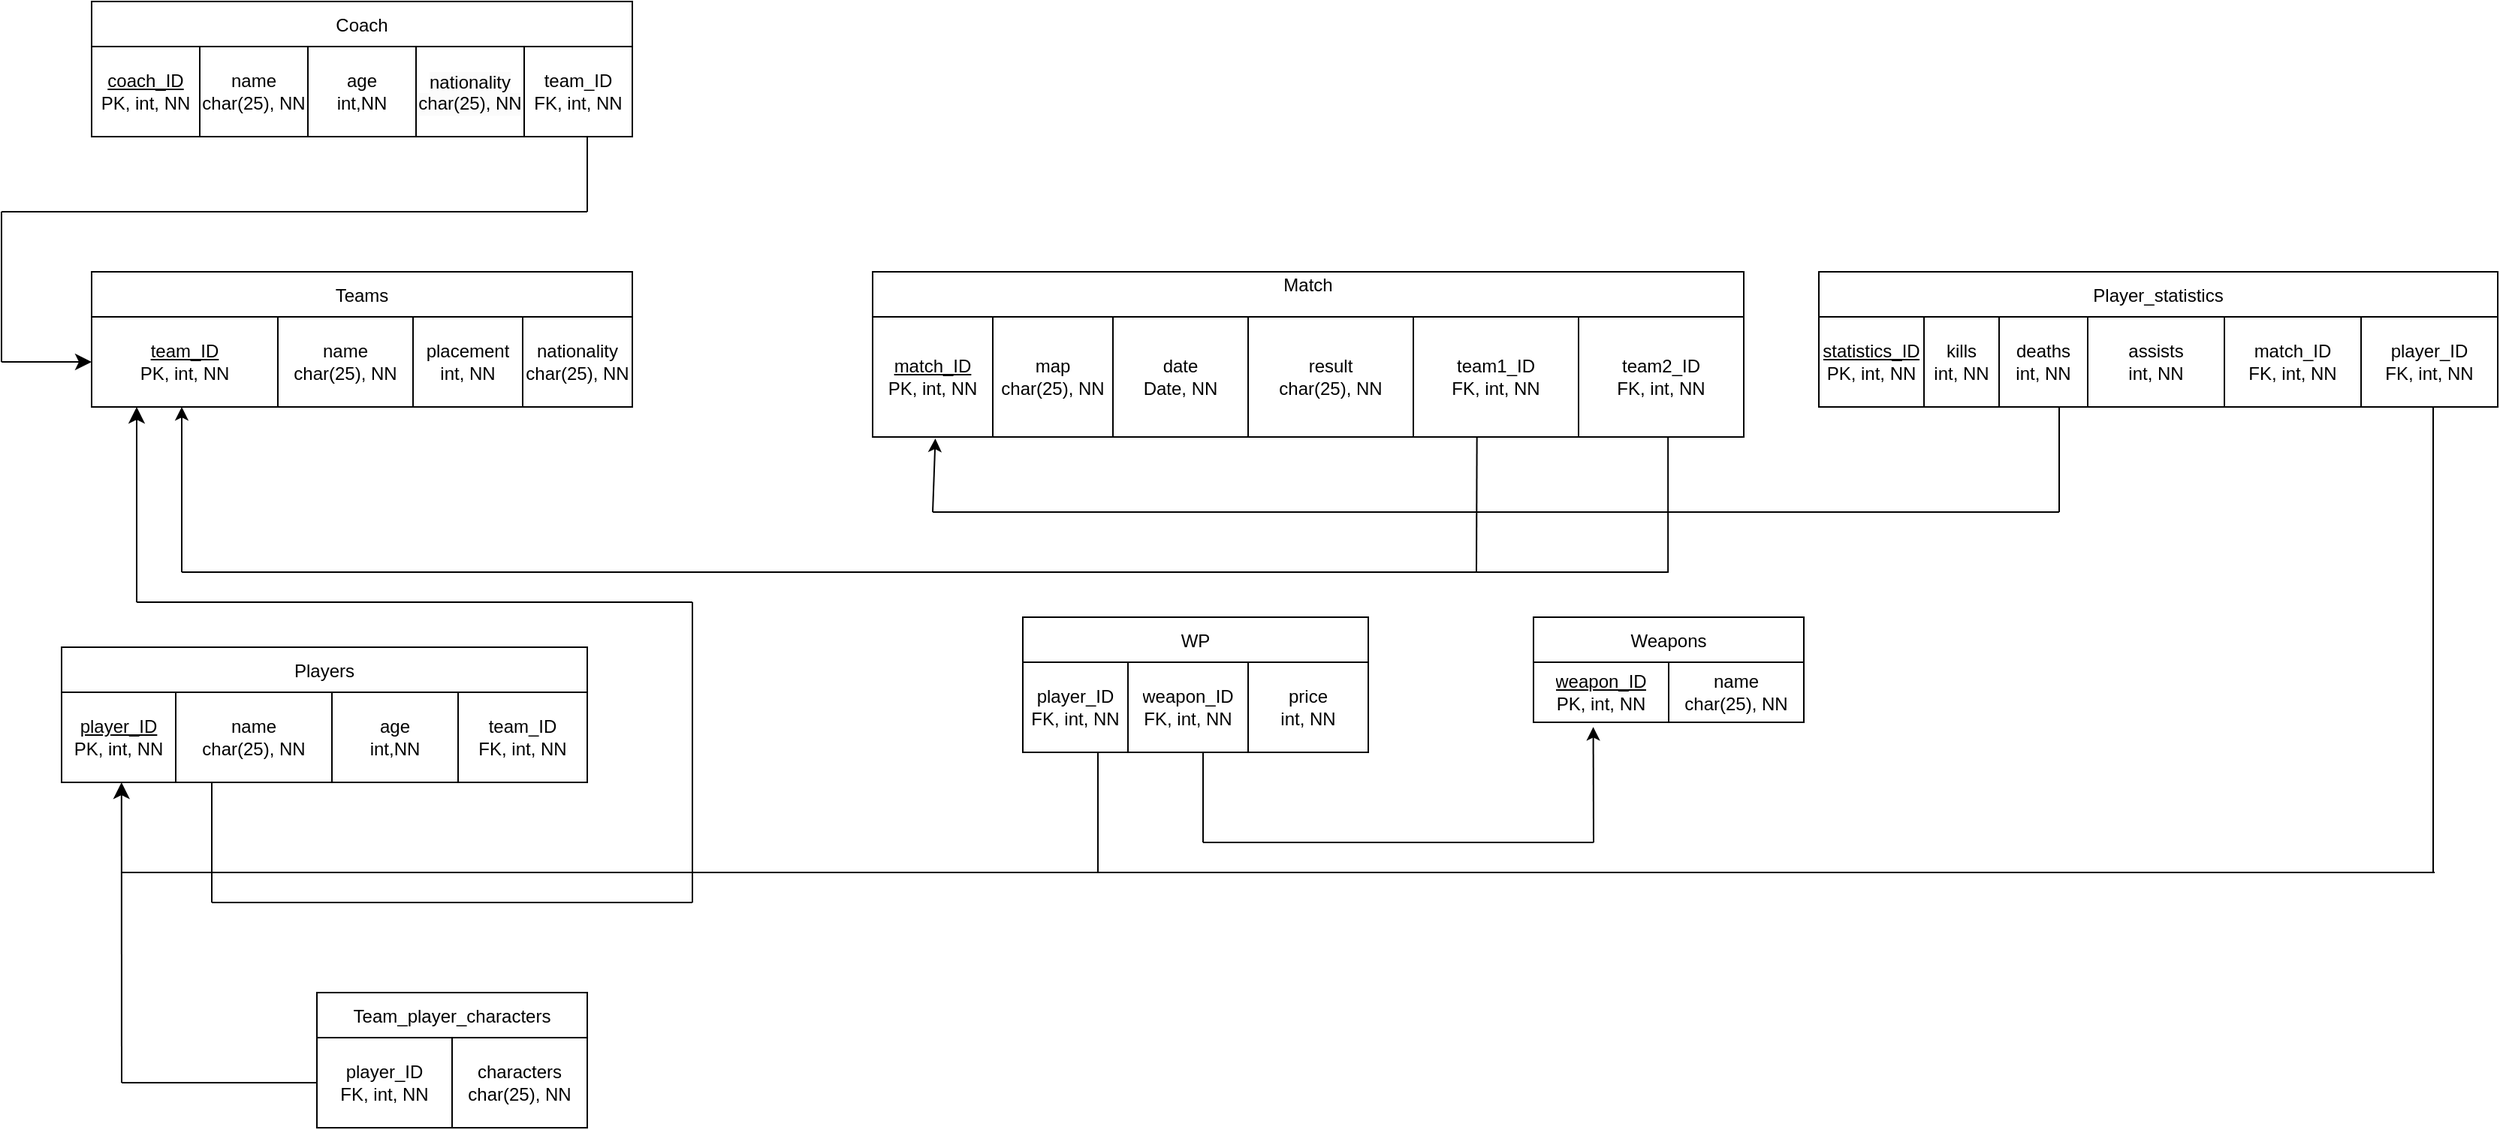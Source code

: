 <mxfile version="24.8.4">
  <diagram name="Page-1" id="ad3p4Drk9HqlihsE4ULv">
    <mxGraphModel dx="2643" dy="3185" grid="1" gridSize="10" guides="1" tooltips="1" connect="1" arrows="1" fold="1" page="1" pageScale="1" pageWidth="850" pageHeight="1100" math="0" shadow="0">
      <root>
        <mxCell id="0" />
        <mxCell id="1" parent="0" />
        <mxCell id="ggQNaz5vZSvYGQJoHqNT-167" value="Teams" style="shape=table;startSize=30;container=1;collapsible=0;childLayout=tableLayout;" parent="1" vertex="1">
          <mxGeometry x="-710" y="-1190" width="360" height="90" as="geometry" />
        </mxCell>
        <mxCell id="ggQNaz5vZSvYGQJoHqNT-168" value="" style="shape=tableRow;horizontal=0;startSize=0;swimlaneHead=0;swimlaneBody=0;strokeColor=inherit;top=0;left=0;bottom=0;right=0;collapsible=0;dropTarget=0;fillColor=none;points=[[0,0.5],[1,0.5]];portConstraint=eastwest;" parent="ggQNaz5vZSvYGQJoHqNT-167" vertex="1">
          <mxGeometry y="30" width="360" height="60" as="geometry" />
        </mxCell>
        <mxCell id="ggQNaz5vZSvYGQJoHqNT-169" value="&lt;u&gt;team_ID&lt;/u&gt;&lt;div&gt;PK, int, NN&lt;/div&gt;" style="shape=partialRectangle;html=1;whiteSpace=wrap;connectable=0;strokeColor=inherit;overflow=hidden;fillColor=none;top=0;left=0;bottom=0;right=0;pointerEvents=1;" parent="ggQNaz5vZSvYGQJoHqNT-168" vertex="1">
          <mxGeometry width="124" height="60" as="geometry">
            <mxRectangle width="124" height="60" as="alternateBounds" />
          </mxGeometry>
        </mxCell>
        <mxCell id="ggQNaz5vZSvYGQJoHqNT-170" value="name&lt;div&gt;char(25), NN&lt;/div&gt;" style="shape=partialRectangle;html=1;whiteSpace=wrap;connectable=0;strokeColor=inherit;overflow=hidden;fillColor=none;top=0;left=0;bottom=0;right=0;pointerEvents=1;" parent="ggQNaz5vZSvYGQJoHqNT-168" vertex="1">
          <mxGeometry x="124" width="90" height="60" as="geometry">
            <mxRectangle width="90" height="60" as="alternateBounds" />
          </mxGeometry>
        </mxCell>
        <mxCell id="ggQNaz5vZSvYGQJoHqNT-172" value="placement&lt;div&gt;int, NN&lt;/div&gt;" style="shape=partialRectangle;html=1;whiteSpace=wrap;connectable=0;strokeColor=inherit;overflow=hidden;fillColor=none;top=0;left=0;bottom=0;right=0;pointerEvents=1;" parent="ggQNaz5vZSvYGQJoHqNT-168" vertex="1">
          <mxGeometry x="214" width="73" height="60" as="geometry">
            <mxRectangle width="73" height="60" as="alternateBounds" />
          </mxGeometry>
        </mxCell>
        <mxCell id="ZgVBSUrqZPIvhMbExBmI-50" value="nationality&lt;div&gt;char(25), NN&lt;/div&gt;" style="shape=partialRectangle;html=1;whiteSpace=wrap;connectable=0;strokeColor=inherit;overflow=hidden;fillColor=none;top=0;left=0;bottom=0;right=0;pointerEvents=1;" vertex="1" parent="ggQNaz5vZSvYGQJoHqNT-168">
          <mxGeometry x="287" width="73" height="60" as="geometry">
            <mxRectangle width="73" height="60" as="alternateBounds" />
          </mxGeometry>
        </mxCell>
        <mxCell id="ggQNaz5vZSvYGQJoHqNT-173" value="Team_player_characters" style="shape=table;startSize=30;container=1;collapsible=0;childLayout=tableLayout;" parent="1" vertex="1">
          <mxGeometry x="-560" y="-710" width="180" height="90" as="geometry" />
        </mxCell>
        <mxCell id="ggQNaz5vZSvYGQJoHqNT-174" value="" style="shape=tableRow;horizontal=0;startSize=0;swimlaneHead=0;swimlaneBody=0;strokeColor=inherit;top=0;left=0;bottom=0;right=0;collapsible=0;dropTarget=0;fillColor=none;points=[[0,0.5],[1,0.5]];portConstraint=eastwest;" parent="ggQNaz5vZSvYGQJoHqNT-173" vertex="1">
          <mxGeometry y="30" width="180" height="60" as="geometry" />
        </mxCell>
        <mxCell id="ggQNaz5vZSvYGQJoHqNT-175" value="player_ID&lt;div&gt;FK, int, NN&lt;/div&gt;" style="shape=partialRectangle;html=1;whiteSpace=wrap;connectable=0;strokeColor=inherit;overflow=hidden;fillColor=none;top=0;left=0;bottom=0;right=0;pointerEvents=1;" parent="ggQNaz5vZSvYGQJoHqNT-174" vertex="1">
          <mxGeometry width="90" height="60" as="geometry">
            <mxRectangle width="90" height="60" as="alternateBounds" />
          </mxGeometry>
        </mxCell>
        <mxCell id="ggQNaz5vZSvYGQJoHqNT-176" value="&lt;div&gt;&lt;span style=&quot;background-color: initial;&quot;&gt;characters&lt;/span&gt;&lt;/div&gt;&lt;div&gt;&lt;span style=&quot;background-color: initial;&quot;&gt;char(25), NN&lt;/span&gt;&lt;br&gt;&lt;/div&gt;" style="shape=partialRectangle;html=1;whiteSpace=wrap;connectable=0;strokeColor=inherit;overflow=hidden;fillColor=none;top=0;left=0;bottom=0;right=0;pointerEvents=1;" parent="ggQNaz5vZSvYGQJoHqNT-174" vertex="1">
          <mxGeometry x="90" width="90" height="60" as="geometry">
            <mxRectangle width="90" height="60" as="alternateBounds" />
          </mxGeometry>
        </mxCell>
        <mxCell id="RF9UO28xhAd94TXeWBSm-53" style="edgeStyle=none;rounded=0;orthogonalLoop=1;jettySize=auto;html=1;entryX=0;entryY=0.5;entryDx=0;entryDy=0;" parent="ggQNaz5vZSvYGQJoHqNT-173" source="ggQNaz5vZSvYGQJoHqNT-174" target="ggQNaz5vZSvYGQJoHqNT-174" edge="1">
          <mxGeometry relative="1" as="geometry" />
        </mxCell>
        <mxCell id="ggQNaz5vZSvYGQJoHqNT-178" value="Players" style="shape=table;startSize=30;container=1;collapsible=0;childLayout=tableLayout;" parent="1" vertex="1">
          <mxGeometry x="-730" y="-940" width="350" height="90" as="geometry" />
        </mxCell>
        <mxCell id="ggQNaz5vZSvYGQJoHqNT-179" value="" style="shape=tableRow;horizontal=0;startSize=0;swimlaneHead=0;swimlaneBody=0;strokeColor=inherit;top=0;left=0;bottom=0;right=0;collapsible=0;dropTarget=0;fillColor=none;points=[[0,0.5],[1,0.5]];portConstraint=eastwest;" parent="ggQNaz5vZSvYGQJoHqNT-178" vertex="1">
          <mxGeometry y="30" width="350" height="60" as="geometry" />
        </mxCell>
        <mxCell id="ggQNaz5vZSvYGQJoHqNT-180" value="&lt;div&gt;&lt;u&gt;player_ID&lt;/u&gt;&lt;/div&gt;&lt;div&gt;PK, int, NN&lt;/div&gt;" style="shape=partialRectangle;html=1;whiteSpace=wrap;connectable=0;strokeColor=inherit;overflow=hidden;fillColor=none;top=0;left=0;bottom=0;right=0;pointerEvents=1;" parent="ggQNaz5vZSvYGQJoHqNT-179" vertex="1">
          <mxGeometry width="76" height="60" as="geometry">
            <mxRectangle width="76" height="60" as="alternateBounds" />
          </mxGeometry>
        </mxCell>
        <mxCell id="ggQNaz5vZSvYGQJoHqNT-182" value="&lt;div&gt;name&lt;/div&gt;&lt;span style=&quot;background-color: initial;&quot;&gt;char(25), NN&lt;/span&gt;" style="shape=partialRectangle;html=1;whiteSpace=wrap;connectable=0;strokeColor=inherit;overflow=hidden;fillColor=none;top=0;left=0;bottom=0;right=0;pointerEvents=1;" parent="ggQNaz5vZSvYGQJoHqNT-179" vertex="1">
          <mxGeometry x="76" width="104" height="60" as="geometry">
            <mxRectangle width="104" height="60" as="alternateBounds" />
          </mxGeometry>
        </mxCell>
        <mxCell id="RF9UO28xhAd94TXeWBSm-51" value="age&lt;div&gt;int,NN&lt;/div&gt;" style="shape=partialRectangle;html=1;whiteSpace=wrap;connectable=0;strokeColor=inherit;overflow=hidden;fillColor=none;top=0;left=0;bottom=0;right=0;pointerEvents=1;" parent="ggQNaz5vZSvYGQJoHqNT-179" vertex="1">
          <mxGeometry x="180" width="84" height="60" as="geometry">
            <mxRectangle width="84" height="60" as="alternateBounds" />
          </mxGeometry>
        </mxCell>
        <mxCell id="ZgVBSUrqZPIvhMbExBmI-51" value="team_ID&lt;div&gt;FK, int, NN&lt;/div&gt;" style="shape=partialRectangle;html=1;whiteSpace=wrap;connectable=0;strokeColor=inherit;overflow=hidden;fillColor=none;top=0;left=0;bottom=0;right=0;pointerEvents=1;" vertex="1" parent="ggQNaz5vZSvYGQJoHqNT-179">
          <mxGeometry x="264" width="86" height="60" as="geometry">
            <mxRectangle width="86" height="60" as="alternateBounds" />
          </mxGeometry>
        </mxCell>
        <mxCell id="4-B0RwPiIrZEXIzjVuO4-1" value="WP" style="shape=table;startSize=30;container=1;collapsible=0;childLayout=tableLayout;" parent="1" vertex="1">
          <mxGeometry x="-90" y="-960" width="230" height="90" as="geometry" />
        </mxCell>
        <mxCell id="4-B0RwPiIrZEXIzjVuO4-2" value="" style="shape=tableRow;horizontal=0;startSize=0;swimlaneHead=0;swimlaneBody=0;strokeColor=inherit;top=0;left=0;bottom=0;right=0;collapsible=0;dropTarget=0;fillColor=none;points=[[0,0.5],[1,0.5]];portConstraint=eastwest;" parent="4-B0RwPiIrZEXIzjVuO4-1" vertex="1">
          <mxGeometry y="30" width="230" height="60" as="geometry" />
        </mxCell>
        <mxCell id="4-B0RwPiIrZEXIzjVuO4-3" value="player_ID&lt;div&gt;FK, int, NN&lt;/div&gt;" style="shape=partialRectangle;html=1;whiteSpace=wrap;connectable=0;strokeColor=inherit;overflow=hidden;fillColor=none;top=0;left=0;bottom=0;right=0;pointerEvents=1;" parent="4-B0RwPiIrZEXIzjVuO4-2" vertex="1">
          <mxGeometry width="70" height="60" as="geometry">
            <mxRectangle width="70" height="60" as="alternateBounds" />
          </mxGeometry>
        </mxCell>
        <mxCell id="4-B0RwPiIrZEXIzjVuO4-4" value="&lt;div&gt;weapon_ID&lt;/div&gt;&lt;div&gt;FK, int, NN&lt;/div&gt;" style="shape=partialRectangle;html=1;whiteSpace=wrap;connectable=0;strokeColor=inherit;overflow=hidden;fillColor=none;top=0;left=0;bottom=0;right=0;pointerEvents=1;" parent="4-B0RwPiIrZEXIzjVuO4-2" vertex="1">
          <mxGeometry x="70" width="80" height="60" as="geometry">
            <mxRectangle width="80" height="60" as="alternateBounds" />
          </mxGeometry>
        </mxCell>
        <mxCell id="4-B0RwPiIrZEXIzjVuO4-5" value="&lt;div&gt;price&lt;/div&gt;&lt;div&gt;int, NN&lt;/div&gt;" style="shape=partialRectangle;html=1;whiteSpace=wrap;connectable=0;strokeColor=inherit;overflow=hidden;fillColor=none;top=0;left=0;bottom=0;right=0;pointerEvents=1;" parent="4-B0RwPiIrZEXIzjVuO4-2" vertex="1">
          <mxGeometry x="150" width="80" height="60" as="geometry">
            <mxRectangle width="80" height="60" as="alternateBounds" />
          </mxGeometry>
        </mxCell>
        <mxCell id="4-B0RwPiIrZEXIzjVuO4-6" value="Player_statistics" style="shape=table;startSize=30;container=1;collapsible=0;childLayout=tableLayout;" parent="1" vertex="1">
          <mxGeometry x="440" y="-1190" width="452" height="90" as="geometry" />
        </mxCell>
        <mxCell id="4-B0RwPiIrZEXIzjVuO4-7" value="" style="shape=tableRow;horizontal=0;startSize=0;swimlaneHead=0;swimlaneBody=0;strokeColor=inherit;top=0;left=0;bottom=0;right=0;collapsible=0;dropTarget=0;fillColor=none;points=[[0,0.5],[1,0.5]];portConstraint=eastwest;" parent="4-B0RwPiIrZEXIzjVuO4-6" vertex="1">
          <mxGeometry y="30" width="452" height="60" as="geometry" />
        </mxCell>
        <mxCell id="RF9UO28xhAd94TXeWBSm-26" value="&lt;u&gt;statistics_ID&lt;/u&gt;&lt;div&gt;PK, int, NN&lt;/div&gt;" style="shape=partialRectangle;html=1;whiteSpace=wrap;connectable=0;strokeColor=inherit;overflow=hidden;fillColor=none;top=0;left=0;bottom=0;right=0;pointerEvents=1;" parent="4-B0RwPiIrZEXIzjVuO4-7" vertex="1">
          <mxGeometry width="70" height="60" as="geometry">
            <mxRectangle width="70" height="60" as="alternateBounds" />
          </mxGeometry>
        </mxCell>
        <mxCell id="4-B0RwPiIrZEXIzjVuO4-10" value="kills&lt;br&gt;&lt;div&gt;int, NN&lt;/div&gt;" style="shape=partialRectangle;html=1;whiteSpace=wrap;connectable=0;strokeColor=inherit;overflow=hidden;fillColor=none;top=0;left=0;bottom=0;right=0;pointerEvents=1;" parent="4-B0RwPiIrZEXIzjVuO4-7" vertex="1">
          <mxGeometry x="70" width="50" height="60" as="geometry">
            <mxRectangle width="50" height="60" as="alternateBounds" />
          </mxGeometry>
        </mxCell>
        <mxCell id="4-B0RwPiIrZEXIzjVuO4-11" value="deaths&lt;div&gt;int, NN&lt;/div&gt;" style="shape=partialRectangle;html=1;whiteSpace=wrap;connectable=0;strokeColor=inherit;overflow=hidden;fillColor=none;top=0;left=0;bottom=0;right=0;pointerEvents=1;" parent="4-B0RwPiIrZEXIzjVuO4-7" vertex="1">
          <mxGeometry x="120" width="59" height="60" as="geometry">
            <mxRectangle width="59" height="60" as="alternateBounds" />
          </mxGeometry>
        </mxCell>
        <mxCell id="4-B0RwPiIrZEXIzjVuO4-12" value="assists&lt;br&gt;&lt;div&gt;int, NN&lt;/div&gt;" style="shape=partialRectangle;html=1;whiteSpace=wrap;connectable=0;strokeColor=inherit;overflow=hidden;fillColor=none;top=0;left=0;bottom=0;right=0;pointerEvents=1;" parent="4-B0RwPiIrZEXIzjVuO4-7" vertex="1">
          <mxGeometry x="179" width="91" height="60" as="geometry">
            <mxRectangle width="91" height="60" as="alternateBounds" />
          </mxGeometry>
        </mxCell>
        <mxCell id="ZgVBSUrqZPIvhMbExBmI-52" value="match_ID&lt;div&gt;FK, int, NN&lt;/div&gt;" style="shape=partialRectangle;html=1;whiteSpace=wrap;connectable=0;strokeColor=inherit;overflow=hidden;fillColor=none;top=0;left=0;bottom=0;right=0;pointerEvents=1;" vertex="1" parent="4-B0RwPiIrZEXIzjVuO4-7">
          <mxGeometry x="270" width="91" height="60" as="geometry">
            <mxRectangle width="91" height="60" as="alternateBounds" />
          </mxGeometry>
        </mxCell>
        <mxCell id="ZgVBSUrqZPIvhMbExBmI-53" value="player_ID&lt;div&gt;FK, int, NN&lt;/div&gt;" style="shape=partialRectangle;html=1;whiteSpace=wrap;connectable=0;strokeColor=inherit;overflow=hidden;fillColor=none;top=0;left=0;bottom=0;right=0;pointerEvents=1;" vertex="1" parent="4-B0RwPiIrZEXIzjVuO4-7">
          <mxGeometry x="361" width="91" height="60" as="geometry">
            <mxRectangle width="91" height="60" as="alternateBounds" />
          </mxGeometry>
        </mxCell>
        <mxCell id="4-B0RwPiIrZEXIzjVuO4-13" value="Match&#xa;" style="shape=table;startSize=30;container=1;collapsible=0;childLayout=tableLayout;" parent="1" vertex="1">
          <mxGeometry x="-190" y="-1190" width="580" height="110" as="geometry" />
        </mxCell>
        <mxCell id="4-B0RwPiIrZEXIzjVuO4-14" value="" style="shape=tableRow;horizontal=0;startSize=0;swimlaneHead=0;swimlaneBody=0;strokeColor=inherit;top=0;left=0;bottom=0;right=0;collapsible=0;dropTarget=0;fillColor=none;points=[[0,0.5],[1,0.5]];portConstraint=eastwest;" parent="4-B0RwPiIrZEXIzjVuO4-13" vertex="1">
          <mxGeometry y="30" width="580" height="80" as="geometry" />
        </mxCell>
        <mxCell id="4-B0RwPiIrZEXIzjVuO4-15" value="&lt;u&gt;match_ID&lt;/u&gt;&lt;div&gt;PK, int, NN&lt;/div&gt;" style="shape=partialRectangle;html=1;whiteSpace=wrap;connectable=0;strokeColor=inherit;overflow=hidden;fillColor=none;top=0;left=0;bottom=0;right=0;pointerEvents=1;" parent="4-B0RwPiIrZEXIzjVuO4-14" vertex="1">
          <mxGeometry width="80" height="80" as="geometry">
            <mxRectangle width="80" height="80" as="alternateBounds" />
          </mxGeometry>
        </mxCell>
        <mxCell id="4-B0RwPiIrZEXIzjVuO4-18" value="map&lt;div&gt;char(25), NN&lt;/div&gt;" style="shape=partialRectangle;html=1;whiteSpace=wrap;connectable=0;strokeColor=inherit;overflow=hidden;fillColor=none;top=0;left=0;bottom=0;right=0;pointerEvents=1;" parent="4-B0RwPiIrZEXIzjVuO4-14" vertex="1">
          <mxGeometry x="80" width="80" height="80" as="geometry">
            <mxRectangle width="80" height="80" as="alternateBounds" />
          </mxGeometry>
        </mxCell>
        <mxCell id="4-B0RwPiIrZEXIzjVuO4-20" value="date&lt;br&gt;&lt;div&gt;Date, NN&lt;/div&gt;" style="shape=partialRectangle;html=1;whiteSpace=wrap;connectable=0;strokeColor=inherit;overflow=hidden;fillColor=none;top=0;left=0;bottom=0;right=0;pointerEvents=1;" parent="4-B0RwPiIrZEXIzjVuO4-14" vertex="1">
          <mxGeometry x="160" width="90" height="80" as="geometry">
            <mxRectangle width="90" height="80" as="alternateBounds" />
          </mxGeometry>
        </mxCell>
        <mxCell id="RF9UO28xhAd94TXeWBSm-20" value="result&lt;div&gt;char(25), NN&lt;/div&gt;" style="shape=partialRectangle;html=1;whiteSpace=wrap;connectable=0;strokeColor=inherit;overflow=hidden;fillColor=none;top=0;left=0;bottom=0;right=0;pointerEvents=1;" parent="4-B0RwPiIrZEXIzjVuO4-14" vertex="1">
          <mxGeometry x="250" width="110" height="80" as="geometry">
            <mxRectangle width="110" height="80" as="alternateBounds" />
          </mxGeometry>
        </mxCell>
        <mxCell id="ZgVBSUrqZPIvhMbExBmI-56" value="team1_ID&lt;div&gt;FK, int, NN&lt;/div&gt;" style="shape=partialRectangle;html=1;whiteSpace=wrap;connectable=0;strokeColor=inherit;overflow=hidden;fillColor=none;top=0;left=0;bottom=0;right=0;pointerEvents=1;" vertex="1" parent="4-B0RwPiIrZEXIzjVuO4-14">
          <mxGeometry x="360" width="110" height="80" as="geometry">
            <mxRectangle width="110" height="80" as="alternateBounds" />
          </mxGeometry>
        </mxCell>
        <mxCell id="ZgVBSUrqZPIvhMbExBmI-57" value="team2_ID&lt;div&gt;FK, int, NN&lt;/div&gt;" style="shape=partialRectangle;html=1;whiteSpace=wrap;connectable=0;strokeColor=inherit;overflow=hidden;fillColor=none;top=0;left=0;bottom=0;right=0;pointerEvents=1;" vertex="1" parent="4-B0RwPiIrZEXIzjVuO4-14">
          <mxGeometry x="470" width="110" height="80" as="geometry">
            <mxRectangle width="110" height="80" as="alternateBounds" />
          </mxGeometry>
        </mxCell>
        <mxCell id="RF9UO28xhAd94TXeWBSm-31" value="" style="endArrow=none;html=1;rounded=0;fillColor=#ffe6cc;strokeColor=#000000;" parent="1" edge="1">
          <mxGeometry width="50" height="50" relative="1" as="geometry">
            <mxPoint x="-650" y="-990" as="sourcePoint" />
            <mxPoint x="340" y="-990" as="targetPoint" />
            <Array as="points">
              <mxPoint x="-350" y="-990" />
            </Array>
          </mxGeometry>
        </mxCell>
        <mxCell id="RF9UO28xhAd94TXeWBSm-32" value="" style="endArrow=none;html=1;rounded=0;entryX=0.223;entryY=1.01;entryDx=0;entryDy=0;entryPerimeter=0;fillColor=#ffe6cc;strokeColor=#000000;" parent="1" edge="1">
          <mxGeometry width="50" height="50" relative="1" as="geometry">
            <mxPoint x="212" y="-990" as="sourcePoint" />
            <mxPoint x="212.34" y="-1080.0" as="targetPoint" />
            <Array as="points" />
          </mxGeometry>
        </mxCell>
        <mxCell id="RF9UO28xhAd94TXeWBSm-33" value="" style="endArrow=none;html=1;rounded=0;entryX=0.223;entryY=1.01;entryDx=0;entryDy=0;entryPerimeter=0;fillColor=#ffe6cc;strokeColor=#000000;" parent="1" edge="1">
          <mxGeometry width="50" height="50" relative="1" as="geometry">
            <mxPoint x="339.57" y="-990" as="sourcePoint" />
            <mxPoint x="339.57" y="-1080" as="targetPoint" />
            <Array as="points">
              <mxPoint x="339.57" y="-1051" />
            </Array>
          </mxGeometry>
        </mxCell>
        <mxCell id="RF9UO28xhAd94TXeWBSm-34" value="" style="endArrow=classic;html=1;rounded=0;fillColor=#ffe6cc;strokeColor=#000000;" parent="1" edge="1">
          <mxGeometry width="50" height="50" relative="1" as="geometry">
            <mxPoint x="-650" y="-990" as="sourcePoint" />
            <mxPoint x="-650" y="-1100" as="targetPoint" />
          </mxGeometry>
        </mxCell>
        <mxCell id="RF9UO28xhAd94TXeWBSm-36" value="" style="endArrow=none;html=1;rounded=0;fillColor=#ffe6cc;strokeColor=#000000;" parent="1" edge="1">
          <mxGeometry width="50" height="50" relative="1" as="geometry">
            <mxPoint x="-630" y="-770" as="sourcePoint" />
            <mxPoint x="-310" y="-770" as="targetPoint" />
          </mxGeometry>
        </mxCell>
        <mxCell id="RF9UO28xhAd94TXeWBSm-37" value="" style="endArrow=none;html=1;rounded=0;fillColor=#ffe6cc;strokeColor=#000000;" parent="1" edge="1">
          <mxGeometry width="50" height="50" relative="1" as="geometry">
            <mxPoint x="-310" y="-770" as="sourcePoint" />
            <mxPoint x="-310" y="-970" as="targetPoint" />
            <Array as="points">
              <mxPoint x="-310" y="-813.18" />
            </Array>
          </mxGeometry>
        </mxCell>
        <mxCell id="RF9UO28xhAd94TXeWBSm-40" value="" style="endArrow=none;html=1;rounded=0;fillColor=#ffe6cc;strokeColor=#000000;" parent="1" edge="1">
          <mxGeometry width="50" height="50" relative="1" as="geometry">
            <mxPoint x="-630" y="-770" as="sourcePoint" />
            <mxPoint x="-630" y="-850" as="targetPoint" />
          </mxGeometry>
        </mxCell>
        <mxCell id="RF9UO28xhAd94TXeWBSm-41" value="" style="endArrow=none;html=1;rounded=0;" parent="1" edge="1">
          <mxGeometry width="50" height="50" relative="1" as="geometry">
            <mxPoint x="-150" y="-1030" as="sourcePoint" />
            <mxPoint x="600" y="-1030" as="targetPoint" />
          </mxGeometry>
        </mxCell>
        <mxCell id="RF9UO28xhAd94TXeWBSm-42" value="" style="endArrow=none;html=1;rounded=0;entryX=0.267;entryY=1.067;entryDx=0;entryDy=0;entryPerimeter=0;" parent="1" edge="1">
          <mxGeometry width="50" height="50" relative="1" as="geometry">
            <mxPoint x="600" y="-1030" as="sourcePoint" />
            <mxPoint x="600.0" y="-1100" as="targetPoint" />
          </mxGeometry>
        </mxCell>
        <mxCell id="RF9UO28xhAd94TXeWBSm-43" value="" style="endArrow=classic;html=1;rounded=0;entryX=0.072;entryY=1.013;entryDx=0;entryDy=0;entryPerimeter=0;" parent="1" target="4-B0RwPiIrZEXIzjVuO4-14" edge="1">
          <mxGeometry width="50" height="50" relative="1" as="geometry">
            <mxPoint x="-150" y="-1030" as="sourcePoint" />
            <mxPoint x="-100" y="-1080" as="targetPoint" />
          </mxGeometry>
        </mxCell>
        <mxCell id="RF9UO28xhAd94TXeWBSm-45" value="" style="endArrow=none;html=1;rounded=0;fillColor=#f8cecc;strokeColor=#000000;" parent="1" edge="1">
          <mxGeometry width="50" height="50" relative="1" as="geometry">
            <mxPoint x="849" y="-790" as="sourcePoint" />
            <mxPoint x="849" y="-1100" as="targetPoint" />
          </mxGeometry>
        </mxCell>
        <mxCell id="RF9UO28xhAd94TXeWBSm-46" value="" style="endArrow=none;html=1;rounded=0;fillColor=#f8cecc;strokeColor=#000000;" parent="1" edge="1">
          <mxGeometry width="50" height="50" relative="1" as="geometry">
            <mxPoint x="-690" y="-790" as="sourcePoint" />
            <mxPoint x="850" y="-790" as="targetPoint" />
          </mxGeometry>
        </mxCell>
        <mxCell id="RF9UO28xhAd94TXeWBSm-52" value="" style="endArrow=none;html=1;rounded=0;entryX=0;entryY=0.5;entryDx=0;entryDy=0;fillColor=#f8cecc;strokeColor=#000000;" parent="1" target="ggQNaz5vZSvYGQJoHqNT-174" edge="1">
          <mxGeometry width="50" height="50" relative="1" as="geometry">
            <mxPoint x="-690" y="-650" as="sourcePoint" />
            <mxPoint x="-570" y="-650" as="targetPoint" />
          </mxGeometry>
        </mxCell>
        <mxCell id="RF9UO28xhAd94TXeWBSm-56" value="Weapons" style="shape=table;startSize=30;container=1;collapsible=0;childLayout=tableLayout;" parent="1" vertex="1">
          <mxGeometry x="250" y="-960" width="180" height="70" as="geometry" />
        </mxCell>
        <mxCell id="RF9UO28xhAd94TXeWBSm-57" value="" style="shape=tableRow;horizontal=0;startSize=0;swimlaneHead=0;swimlaneBody=0;strokeColor=inherit;top=0;left=0;bottom=0;right=0;collapsible=0;dropTarget=0;fillColor=none;points=[[0,0.5],[1,0.5]];portConstraint=eastwest;" parent="RF9UO28xhAd94TXeWBSm-56" vertex="1">
          <mxGeometry y="30" width="180" height="40" as="geometry" />
        </mxCell>
        <mxCell id="RF9UO28xhAd94TXeWBSm-58" value="&lt;u&gt;weapon_ID&lt;/u&gt;&lt;div&gt;PK, int, NN&lt;/div&gt;" style="shape=partialRectangle;html=1;whiteSpace=wrap;connectable=0;strokeColor=inherit;overflow=hidden;fillColor=none;top=0;left=0;bottom=0;right=0;pointerEvents=1;" parent="RF9UO28xhAd94TXeWBSm-57" vertex="1">
          <mxGeometry width="90" height="40" as="geometry">
            <mxRectangle width="90" height="40" as="alternateBounds" />
          </mxGeometry>
        </mxCell>
        <mxCell id="RF9UO28xhAd94TXeWBSm-59" value="name&lt;div&gt;char(25), NN&lt;/div&gt;" style="shape=partialRectangle;html=1;whiteSpace=wrap;connectable=0;strokeColor=inherit;overflow=hidden;fillColor=none;top=0;left=0;bottom=0;right=0;pointerEvents=1;" parent="RF9UO28xhAd94TXeWBSm-57" vertex="1">
          <mxGeometry x="90" width="90" height="40" as="geometry">
            <mxRectangle width="90" height="40" as="alternateBounds" />
          </mxGeometry>
        </mxCell>
        <mxCell id="RF9UO28xhAd94TXeWBSm-61" value="" style="endArrow=none;html=1;rounded=0;fillColor=#f8cecc;strokeColor=#000000;" parent="1" edge="1">
          <mxGeometry width="50" height="50" relative="1" as="geometry">
            <mxPoint x="-40" y="-790" as="sourcePoint" />
            <mxPoint x="-40" y="-870" as="targetPoint" />
          </mxGeometry>
        </mxCell>
        <mxCell id="RF9UO28xhAd94TXeWBSm-62" value="" style="endArrow=none;html=1;rounded=0;" parent="1" edge="1">
          <mxGeometry width="50" height="50" relative="1" as="geometry">
            <mxPoint x="30" y="-810" as="sourcePoint" />
            <mxPoint x="30" y="-870" as="targetPoint" />
          </mxGeometry>
        </mxCell>
        <mxCell id="RF9UO28xhAd94TXeWBSm-63" value="" style="endArrow=none;html=1;rounded=0;" parent="1" edge="1">
          <mxGeometry width="50" height="50" relative="1" as="geometry">
            <mxPoint x="30" y="-810" as="sourcePoint" />
            <mxPoint x="290" y="-810" as="targetPoint" />
          </mxGeometry>
        </mxCell>
        <mxCell id="RF9UO28xhAd94TXeWBSm-64" value="" style="endArrow=classic;html=1;rounded=0;entryX=0.221;entryY=1.079;entryDx=0;entryDy=0;entryPerimeter=0;" parent="1" target="RF9UO28xhAd94TXeWBSm-57" edge="1">
          <mxGeometry width="50" height="50" relative="1" as="geometry">
            <mxPoint x="290" y="-810" as="sourcePoint" />
            <mxPoint x="340" y="-860" as="targetPoint" />
          </mxGeometry>
        </mxCell>
        <mxCell id="ZgVBSUrqZPIvhMbExBmI-40" value="" style="endArrow=classic;html=1;rounded=0;fontSize=12;startSize=8;endSize=8;curved=1;entryX=0.114;entryY=1;entryDx=0;entryDy=0;entryPerimeter=0;" edge="1" parent="1" target="ggQNaz5vZSvYGQJoHqNT-179">
          <mxGeometry width="50" height="50" relative="1" as="geometry">
            <mxPoint x="-690" y="-650" as="sourcePoint" />
            <mxPoint x="-640" y="-700" as="targetPoint" />
          </mxGeometry>
        </mxCell>
        <mxCell id="ZgVBSUrqZPIvhMbExBmI-41" value="" style="endArrow=none;html=1;rounded=0;fontSize=12;startSize=8;endSize=8;curved=1;" edge="1" parent="1">
          <mxGeometry width="50" height="50" relative="1" as="geometry">
            <mxPoint x="-680" y="-970" as="sourcePoint" />
            <mxPoint x="-310" y="-970" as="targetPoint" />
          </mxGeometry>
        </mxCell>
        <mxCell id="ZgVBSUrqZPIvhMbExBmI-42" value="" style="endArrow=classic;html=1;rounded=0;fontSize=12;startSize=8;endSize=8;curved=1;" edge="1" parent="1">
          <mxGeometry width="50" height="50" relative="1" as="geometry">
            <mxPoint x="-680" y="-970" as="sourcePoint" />
            <mxPoint x="-680" y="-1100" as="targetPoint" />
          </mxGeometry>
        </mxCell>
        <mxCell id="ZgVBSUrqZPIvhMbExBmI-43" value="Coach" style="shape=table;startSize=30;container=1;collapsible=0;childLayout=tableLayout;" vertex="1" parent="1">
          <mxGeometry x="-710" y="-1370" width="360" height="90" as="geometry" />
        </mxCell>
        <mxCell id="ZgVBSUrqZPIvhMbExBmI-44" value="" style="shape=tableRow;horizontal=0;startSize=0;swimlaneHead=0;swimlaneBody=0;strokeColor=inherit;top=0;left=0;bottom=0;right=0;collapsible=0;dropTarget=0;fillColor=none;points=[[0,0.5],[1,0.5]];portConstraint=eastwest;" vertex="1" parent="ZgVBSUrqZPIvhMbExBmI-43">
          <mxGeometry y="30" width="360" height="60" as="geometry" />
        </mxCell>
        <mxCell id="ZgVBSUrqZPIvhMbExBmI-45" value="&lt;u&gt;coach_ID&lt;/u&gt;&lt;div&gt;PK, int, NN&lt;/div&gt;" style="shape=partialRectangle;html=1;whiteSpace=wrap;connectable=0;strokeColor=inherit;overflow=hidden;fillColor=none;top=0;left=0;bottom=0;right=0;pointerEvents=1;" vertex="1" parent="ZgVBSUrqZPIvhMbExBmI-44">
          <mxGeometry width="72" height="60" as="geometry">
            <mxRectangle width="72" height="60" as="alternateBounds" />
          </mxGeometry>
        </mxCell>
        <mxCell id="ZgVBSUrqZPIvhMbExBmI-46" value="name&lt;div&gt;char(25), NN&lt;/div&gt;" style="shape=partialRectangle;html=1;whiteSpace=wrap;connectable=0;strokeColor=inherit;overflow=hidden;fillColor=none;top=0;left=0;bottom=0;right=0;pointerEvents=1;" vertex="1" parent="ZgVBSUrqZPIvhMbExBmI-44">
          <mxGeometry x="72" width="72" height="60" as="geometry">
            <mxRectangle width="72" height="60" as="alternateBounds" />
          </mxGeometry>
        </mxCell>
        <mxCell id="ZgVBSUrqZPIvhMbExBmI-47" value="age&lt;div&gt;int,NN&lt;/div&gt;" style="shape=partialRectangle;html=1;whiteSpace=wrap;connectable=0;strokeColor=inherit;overflow=hidden;fillColor=none;top=0;left=0;bottom=0;right=0;pointerEvents=1;" vertex="1" parent="ZgVBSUrqZPIvhMbExBmI-44">
          <mxGeometry x="144" width="72" height="60" as="geometry">
            <mxRectangle width="72" height="60" as="alternateBounds" />
          </mxGeometry>
        </mxCell>
        <mxCell id="ZgVBSUrqZPIvhMbExBmI-48" value="&#xa;&lt;span style=&quot;color: rgb(0, 0, 0); font-family: Helvetica; font-size: 12px; font-style: normal; font-variant-ligatures: normal; font-variant-caps: normal; font-weight: 400; letter-spacing: normal; orphans: 2; text-align: center; text-indent: 0px; text-transform: none; widows: 2; word-spacing: 0px; -webkit-text-stroke-width: 0px; white-space: normal; background-color: rgb(251, 251, 251); text-decoration-thickness: initial; text-decoration-style: initial; text-decoration-color: initial; display: inline !important; float: none;&quot;&gt;nationality&lt;/span&gt;&lt;div style=&quot;forced-color-adjust: none; color: rgb(0, 0, 0); font-family: Helvetica; font-size: 12px; font-style: normal; font-variant-ligatures: normal; font-variant-caps: normal; font-weight: 400; letter-spacing: normal; orphans: 2; text-align: center; text-indent: 0px; text-transform: none; widows: 2; word-spacing: 0px; -webkit-text-stroke-width: 0px; white-space: normal; background-color: rgb(251, 251, 251); text-decoration-thickness: initial; text-decoration-style: initial; text-decoration-color: initial;&quot;&gt;char(25), NN&lt;/div&gt;&#xa;&#xa;" style="shape=partialRectangle;html=1;whiteSpace=wrap;connectable=0;strokeColor=inherit;overflow=hidden;fillColor=none;top=0;left=0;bottom=0;right=0;pointerEvents=1;" vertex="1" parent="ZgVBSUrqZPIvhMbExBmI-44">
          <mxGeometry x="216" width="72" height="60" as="geometry">
            <mxRectangle width="72" height="60" as="alternateBounds" />
          </mxGeometry>
        </mxCell>
        <mxCell id="ZgVBSUrqZPIvhMbExBmI-49" value="team_ID&lt;div&gt;FK, int, NN&lt;/div&gt;" style="shape=partialRectangle;html=1;whiteSpace=wrap;connectable=0;strokeColor=inherit;overflow=hidden;fillColor=none;top=0;left=0;bottom=0;right=0;pointerEvents=1;" vertex="1" parent="ZgVBSUrqZPIvhMbExBmI-44">
          <mxGeometry x="288" width="72" height="60" as="geometry">
            <mxRectangle width="72" height="60" as="alternateBounds" />
          </mxGeometry>
        </mxCell>
        <mxCell id="ZgVBSUrqZPIvhMbExBmI-58" value="" style="endArrow=none;html=1;rounded=0;fontSize=12;startSize=8;endSize=8;curved=1;" edge="1" parent="1">
          <mxGeometry width="50" height="50" relative="1" as="geometry">
            <mxPoint x="-380" y="-1230" as="sourcePoint" />
            <mxPoint x="-380" y="-1280" as="targetPoint" />
          </mxGeometry>
        </mxCell>
        <mxCell id="ZgVBSUrqZPIvhMbExBmI-59" value="" style="endArrow=none;html=1;rounded=0;fontSize=12;startSize=8;endSize=8;curved=1;" edge="1" parent="1">
          <mxGeometry width="50" height="50" relative="1" as="geometry">
            <mxPoint x="-770" y="-1230" as="sourcePoint" />
            <mxPoint x="-380" y="-1230" as="targetPoint" />
          </mxGeometry>
        </mxCell>
        <mxCell id="ZgVBSUrqZPIvhMbExBmI-60" value="" style="endArrow=none;html=1;rounded=0;fontSize=12;startSize=8;endSize=8;curved=1;" edge="1" parent="1">
          <mxGeometry width="50" height="50" relative="1" as="geometry">
            <mxPoint x="-770" y="-1130" as="sourcePoint" />
            <mxPoint x="-770" y="-1230" as="targetPoint" />
          </mxGeometry>
        </mxCell>
        <mxCell id="ZgVBSUrqZPIvhMbExBmI-61" value="" style="endArrow=classic;html=1;rounded=0;fontSize=12;startSize=8;endSize=8;curved=1;entryX=0;entryY=0.5;entryDx=0;entryDy=0;" edge="1" parent="1" target="ggQNaz5vZSvYGQJoHqNT-168">
          <mxGeometry width="50" height="50" relative="1" as="geometry">
            <mxPoint x="-770" y="-1130" as="sourcePoint" />
            <mxPoint x="-720" y="-1180" as="targetPoint" />
          </mxGeometry>
        </mxCell>
      </root>
    </mxGraphModel>
  </diagram>
</mxfile>
